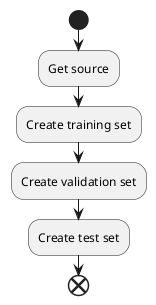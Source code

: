@startuml
start
:Get source;
:Create training set;
:Create validation set;
:Create test set;
end
@enduml